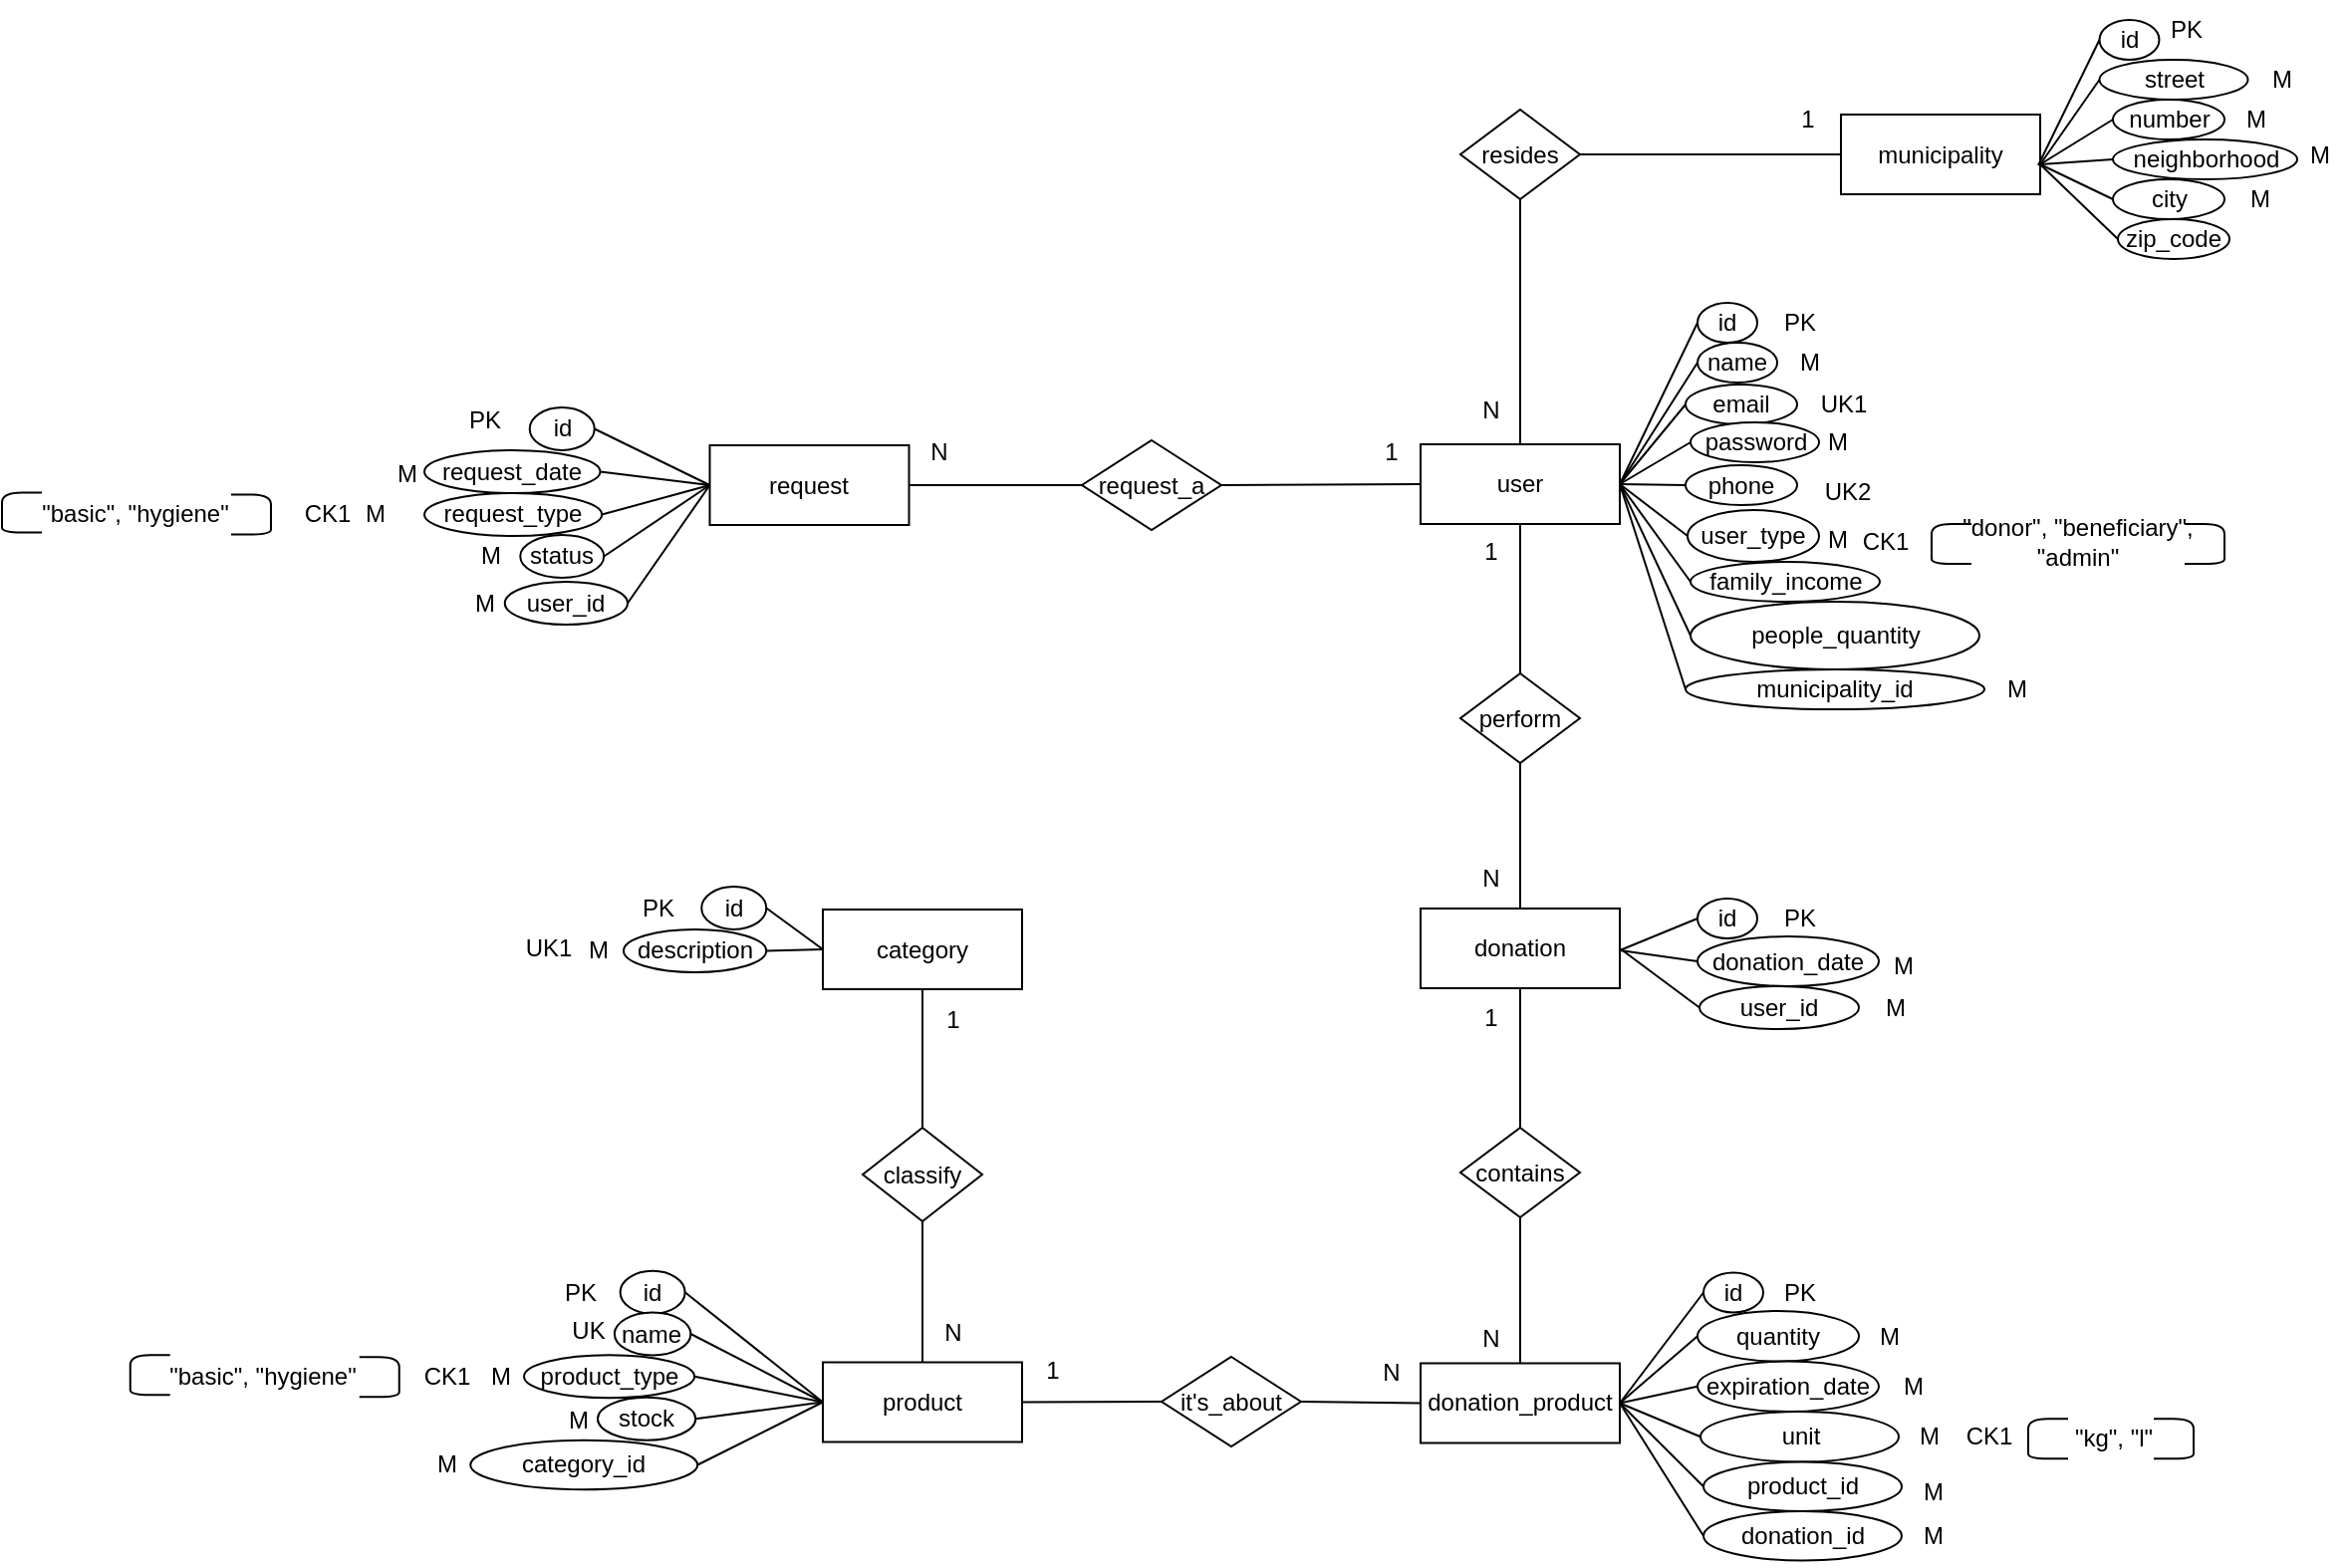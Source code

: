 <mxfile version="28.1.1">
  <diagram name="Página-1" id="EmZRaayLujLJ3BmsplTQ">
    <mxGraphModel dx="1446" dy="338" grid="1" gridSize="10" guides="1" tooltips="1" connect="1" arrows="1" fold="1" page="1" pageScale="1" pageWidth="827" pageHeight="1169" math="0" shadow="0">
      <root>
        <mxCell id="0" />
        <mxCell id="1" parent="0" />
        <mxCell id="oDqaC-y28A4l8xaGyVZ0-1" value="user" style="whiteSpace=wrap;html=1;align=center;" vertex="1" parent="1">
          <mxGeometry x="520" y="410" width="100" height="40" as="geometry" />
        </mxCell>
        <mxCell id="oDqaC-y28A4l8xaGyVZ0-2" value="id" style="ellipse;whiteSpace=wrap;html=1;" vertex="1" parent="1">
          <mxGeometry x="659" y="339" width="30" height="20" as="geometry" />
        </mxCell>
        <mxCell id="oDqaC-y28A4l8xaGyVZ0-3" value="name" style="ellipse;whiteSpace=wrap;html=1;" vertex="1" parent="1">
          <mxGeometry x="659" y="359" width="40" height="20" as="geometry" />
        </mxCell>
        <mxCell id="oDqaC-y28A4l8xaGyVZ0-4" value="" style="endArrow=none;html=1;rounded=0;entryX=0;entryY=0.5;entryDx=0;entryDy=0;exitX=1;exitY=0.5;exitDx=0;exitDy=0;" edge="1" parent="1" source="oDqaC-y28A4l8xaGyVZ0-1" target="oDqaC-y28A4l8xaGyVZ0-2">
          <mxGeometry relative="1" as="geometry">
            <mxPoint x="511.5" y="380" as="sourcePoint" />
            <mxPoint x="671.5" y="380" as="targetPoint" />
          </mxGeometry>
        </mxCell>
        <mxCell id="oDqaC-y28A4l8xaGyVZ0-5" value="" style="endArrow=none;html=1;rounded=0;entryX=0;entryY=0.5;entryDx=0;entryDy=0;exitX=1;exitY=0.5;exitDx=0;exitDy=0;" edge="1" parent="1" source="oDqaC-y28A4l8xaGyVZ0-1" target="oDqaC-y28A4l8xaGyVZ0-3">
          <mxGeometry relative="1" as="geometry">
            <mxPoint x="631.5" y="450" as="sourcePoint" />
            <mxPoint x="665.5" y="380" as="targetPoint" />
          </mxGeometry>
        </mxCell>
        <mxCell id="oDqaC-y28A4l8xaGyVZ0-6" value="" style="endArrow=none;html=1;rounded=0;exitX=1;exitY=0.5;exitDx=0;exitDy=0;entryX=0;entryY=0.5;entryDx=0;entryDy=0;" edge="1" parent="1" source="oDqaC-y28A4l8xaGyVZ0-1" target="oDqaC-y28A4l8xaGyVZ0-12">
          <mxGeometry relative="1" as="geometry">
            <mxPoint x="631.5" y="450" as="sourcePoint" />
            <mxPoint x="655" y="430" as="targetPoint" />
          </mxGeometry>
        </mxCell>
        <mxCell id="oDqaC-y28A4l8xaGyVZ0-7" value="family_income" style="ellipse;whiteSpace=wrap;html=1;" vertex="1" parent="1">
          <mxGeometry x="655.5" y="469" width="95" height="20" as="geometry" />
        </mxCell>
        <mxCell id="oDqaC-y28A4l8xaGyVZ0-8" value="people_quantity" style="ellipse;whiteSpace=wrap;html=1;" vertex="1" parent="1">
          <mxGeometry x="655.5" y="489" width="145" height="34" as="geometry" />
        </mxCell>
        <mxCell id="oDqaC-y28A4l8xaGyVZ0-9" value="PK" style="text;html=1;align=center;verticalAlign=middle;resizable=0;points=[];autosize=1;strokeColor=none;fillColor=none;" vertex="1" parent="1">
          <mxGeometry x="690" y="334" width="40" height="30" as="geometry" />
        </mxCell>
        <mxCell id="oDqaC-y28A4l8xaGyVZ0-10" value="M" style="text;html=1;align=center;verticalAlign=middle;resizable=0;points=[];autosize=1;strokeColor=none;fillColor=none;" vertex="1" parent="1">
          <mxGeometry x="700" y="354" width="30" height="30" as="geometry" />
        </mxCell>
        <mxCell id="oDqaC-y28A4l8xaGyVZ0-11" value="street" style="ellipse;whiteSpace=wrap;html=1;" vertex="1" parent="1">
          <mxGeometry x="860.75" y="217" width="74.5" height="20" as="geometry" />
        </mxCell>
        <mxCell id="oDqaC-y28A4l8xaGyVZ0-12" value="phone" style="ellipse;whiteSpace=wrap;html=1;" vertex="1" parent="1">
          <mxGeometry x="653" y="420.5" width="56" height="20" as="geometry" />
        </mxCell>
        <mxCell id="oDqaC-y28A4l8xaGyVZ0-13" value="email" style="ellipse;whiteSpace=wrap;html=1;" vertex="1" parent="1">
          <mxGeometry x="653" y="380" width="56" height="20" as="geometry" />
        </mxCell>
        <mxCell id="oDqaC-y28A4l8xaGyVZ0-14" value="" style="endArrow=none;html=1;rounded=0;entryX=0;entryY=0.5;entryDx=0;entryDy=0;exitX=1;exitY=0.5;exitDx=0;exitDy=0;" edge="1" parent="1" source="oDqaC-y28A4l8xaGyVZ0-1" target="oDqaC-y28A4l8xaGyVZ0-13">
          <mxGeometry relative="1" as="geometry">
            <mxPoint x="631.5" y="450" as="sourcePoint" />
            <mxPoint x="665.5" y="440" as="targetPoint" />
          </mxGeometry>
        </mxCell>
        <mxCell id="oDqaC-y28A4l8xaGyVZ0-15" value="M" style="text;html=1;align=center;verticalAlign=middle;resizable=0;points=[];autosize=1;strokeColor=none;fillColor=none;" vertex="1" parent="1">
          <mxGeometry x="937" y="212" width="30" height="30" as="geometry" />
        </mxCell>
        <mxCell id="oDqaC-y28A4l8xaGyVZ0-16" value="UK1" style="text;html=1;align=center;verticalAlign=middle;resizable=0;points=[];autosize=1;strokeColor=none;fillColor=none;" vertex="1" parent="1">
          <mxGeometry x="707" y="375" width="50" height="30" as="geometry" />
        </mxCell>
        <mxCell id="oDqaC-y28A4l8xaGyVZ0-17" value="UK2" style="text;html=1;align=center;verticalAlign=middle;resizable=0;points=[];autosize=1;strokeColor=none;fillColor=none;" vertex="1" parent="1">
          <mxGeometry x="708.5" y="419" width="50" height="30" as="geometry" />
        </mxCell>
        <mxCell id="oDqaC-y28A4l8xaGyVZ0-18" value="number" style="ellipse;whiteSpace=wrap;html=1;" vertex="1" parent="1">
          <mxGeometry x="867.5" y="237" width="56" height="20" as="geometry" />
        </mxCell>
        <mxCell id="oDqaC-y28A4l8xaGyVZ0-19" value="ne&lt;span style=&quot;background-color: transparent; color: light-dark(rgb(0, 0, 0), rgb(255, 255, 255));&quot;&gt;ighborhood&lt;/span&gt;" style="ellipse;whiteSpace=wrap;html=1;" vertex="1" parent="1">
          <mxGeometry x="867.5" y="257" width="92.5" height="20" as="geometry" />
        </mxCell>
        <mxCell id="oDqaC-y28A4l8xaGyVZ0-20" value="city" style="ellipse;whiteSpace=wrap;html=1;" vertex="1" parent="1">
          <mxGeometry x="867.5" y="277" width="56" height="20" as="geometry" />
        </mxCell>
        <mxCell id="oDqaC-y28A4l8xaGyVZ0-21" value="M" style="text;html=1;align=center;verticalAlign=middle;resizable=0;points=[];autosize=1;strokeColor=none;fillColor=none;" vertex="1" parent="1">
          <mxGeometry x="923.5" y="232" width="30" height="30" as="geometry" />
        </mxCell>
        <mxCell id="oDqaC-y28A4l8xaGyVZ0-22" value="M" style="text;html=1;align=center;verticalAlign=middle;resizable=0;points=[];autosize=1;strokeColor=none;fillColor=none;" vertex="1" parent="1">
          <mxGeometry x="956" y="249.5" width="30" height="30" as="geometry" />
        </mxCell>
        <mxCell id="oDqaC-y28A4l8xaGyVZ0-23" value="resides" style="shape=rhombus;perimeter=rhombusPerimeter;whiteSpace=wrap;html=1;align=center;" vertex="1" parent="1">
          <mxGeometry x="540" y="242" width="60" height="45" as="geometry" />
        </mxCell>
        <mxCell id="oDqaC-y28A4l8xaGyVZ0-24" value="" style="endArrow=none;html=1;rounded=0;exitX=0.5;exitY=0;exitDx=0;exitDy=0;entryX=0.5;entryY=1;entryDx=0;entryDy=0;" edge="1" parent="1" source="oDqaC-y28A4l8xaGyVZ0-1" target="oDqaC-y28A4l8xaGyVZ0-23">
          <mxGeometry relative="1" as="geometry">
            <mxPoint x="565" y="369.75" as="sourcePoint" />
            <mxPoint x="565" y="331.75" as="targetPoint" />
          </mxGeometry>
        </mxCell>
        <mxCell id="oDqaC-y28A4l8xaGyVZ0-25" value="N" style="text;html=1;align=center;verticalAlign=middle;resizable=0;points=[];autosize=1;strokeColor=none;fillColor=none;" vertex="1" parent="1">
          <mxGeometry x="540" y="378" width="30" height="30" as="geometry" />
        </mxCell>
        <mxCell id="oDqaC-y28A4l8xaGyVZ0-26" value="" style="endArrow=none;html=1;rounded=0;exitX=0;exitY=0.5;exitDx=0;exitDy=0;entryX=1;entryY=0.5;entryDx=0;entryDy=0;" edge="1" parent="1" source="oDqaC-y28A4l8xaGyVZ0-27" target="oDqaC-y28A4l8xaGyVZ0-23">
          <mxGeometry relative="1" as="geometry">
            <mxPoint x="580" y="382" as="sourcePoint" />
            <mxPoint x="580" y="302" as="targetPoint" />
          </mxGeometry>
        </mxCell>
        <mxCell id="oDqaC-y28A4l8xaGyVZ0-27" value="municipality" style="whiteSpace=wrap;html=1;align=center;" vertex="1" parent="1">
          <mxGeometry x="731" y="244.5" width="100" height="40" as="geometry" />
        </mxCell>
        <mxCell id="oDqaC-y28A4l8xaGyVZ0-28" value="zip_code" style="ellipse;whiteSpace=wrap;html=1;" vertex="1" parent="1">
          <mxGeometry x="870" y="297" width="56" height="20" as="geometry" />
        </mxCell>
        <mxCell id="oDqaC-y28A4l8xaGyVZ0-29" value="" style="endArrow=none;html=1;rounded=0;entryX=1;entryY=0.5;entryDx=0;entryDy=0;exitX=0;exitY=0.5;exitDx=0;exitDy=0;" edge="1" parent="1" source="oDqaC-y28A4l8xaGyVZ0-28">
          <mxGeometry relative="1" as="geometry">
            <mxPoint x="800.5" y="397" as="sourcePoint" />
            <mxPoint x="831" y="269.5" as="targetPoint" />
          </mxGeometry>
        </mxCell>
        <mxCell id="oDqaC-y28A4l8xaGyVZ0-30" value="" style="endArrow=none;html=1;rounded=0;entryX=0;entryY=0.5;entryDx=0;entryDy=0;exitX=1;exitY=0.5;exitDx=0;exitDy=0;" edge="1" parent="1" target="oDqaC-y28A4l8xaGyVZ0-20">
          <mxGeometry relative="1" as="geometry">
            <mxPoint x="831" y="269.5" as="sourcePoint" />
            <mxPoint x="706" y="402" as="targetPoint" />
          </mxGeometry>
        </mxCell>
        <mxCell id="oDqaC-y28A4l8xaGyVZ0-31" value="" style="endArrow=none;html=1;rounded=0;entryX=1;entryY=0.5;entryDx=0;entryDy=0;exitX=0;exitY=0.5;exitDx=0;exitDy=0;" edge="1" parent="1" source="oDqaC-y28A4l8xaGyVZ0-19">
          <mxGeometry relative="1" as="geometry">
            <mxPoint x="830.5" y="397" as="sourcePoint" />
            <mxPoint x="831" y="269.5" as="targetPoint" />
          </mxGeometry>
        </mxCell>
        <mxCell id="oDqaC-y28A4l8xaGyVZ0-32" value="" style="endArrow=none;html=1;rounded=0;entryX=0;entryY=0.5;entryDx=0;entryDy=0;exitX=1;exitY=0.5;exitDx=0;exitDy=0;" edge="1" parent="1" target="oDqaC-y28A4l8xaGyVZ0-18">
          <mxGeometry relative="1" as="geometry">
            <mxPoint x="831" y="269.5" as="sourcePoint" />
            <mxPoint x="756" y="402" as="targetPoint" />
          </mxGeometry>
        </mxCell>
        <mxCell id="oDqaC-y28A4l8xaGyVZ0-33" value="" style="endArrow=none;html=1;rounded=0;entryX=1;entryY=0.5;entryDx=0;entryDy=0;exitX=0;exitY=0.5;exitDx=0;exitDy=0;" edge="1" parent="1" source="oDqaC-y28A4l8xaGyVZ0-11">
          <mxGeometry relative="1" as="geometry">
            <mxPoint x="850.5" y="397" as="sourcePoint" />
            <mxPoint x="831" y="269.5" as="targetPoint" />
          </mxGeometry>
        </mxCell>
        <mxCell id="oDqaC-y28A4l8xaGyVZ0-34" value="M" style="text;html=1;align=center;verticalAlign=middle;resizable=0;points=[];autosize=1;strokeColor=none;fillColor=none;" vertex="1" parent="1">
          <mxGeometry x="926" y="272" width="30" height="30" as="geometry" />
        </mxCell>
        <mxCell id="oDqaC-y28A4l8xaGyVZ0-35" value="" style="endArrow=none;html=1;rounded=0;entryX=1;entryY=0.5;entryDx=0;entryDy=0;exitX=0;exitY=0.5;exitDx=0;exitDy=0;" edge="1" parent="1" source="oDqaC-y28A4l8xaGyVZ0-7" target="oDqaC-y28A4l8xaGyVZ0-1">
          <mxGeometry relative="1" as="geometry">
            <mxPoint x="690" y="485" as="sourcePoint" />
            <mxPoint x="729" y="425" as="targetPoint" />
          </mxGeometry>
        </mxCell>
        <mxCell id="oDqaC-y28A4l8xaGyVZ0-36" value="" style="endArrow=none;html=1;rounded=0;entryX=1;entryY=0.5;entryDx=0;entryDy=0;exitX=0;exitY=0.5;exitDx=0;exitDy=0;" edge="1" parent="1" source="oDqaC-y28A4l8xaGyVZ0-8" target="oDqaC-y28A4l8xaGyVZ0-1">
          <mxGeometry relative="1" as="geometry">
            <mxPoint x="674" y="485" as="sourcePoint" />
            <mxPoint x="640" y="465" as="targetPoint" />
          </mxGeometry>
        </mxCell>
        <mxCell id="oDqaC-y28A4l8xaGyVZ0-37" value="1" style="text;html=1;align=center;verticalAlign=middle;resizable=0;points=[];autosize=1;strokeColor=none;fillColor=none;" vertex="1" parent="1">
          <mxGeometry x="699" y="232" width="30" height="30" as="geometry" />
        </mxCell>
        <mxCell id="oDqaC-y28A4l8xaGyVZ0-38" value="user_type" style="ellipse;whiteSpace=wrap;html=1;" vertex="1" parent="1">
          <mxGeometry x="654" y="443" width="66" height="26" as="geometry" />
        </mxCell>
        <mxCell id="oDqaC-y28A4l8xaGyVZ0-39" value="M" style="text;html=1;align=center;verticalAlign=middle;resizable=0;points=[];autosize=1;strokeColor=none;fillColor=none;" vertex="1" parent="1">
          <mxGeometry x="714" y="443" width="30" height="30" as="geometry" />
        </mxCell>
        <mxCell id="oDqaC-y28A4l8xaGyVZ0-40" value="CK1" style="text;html=1;align=center;verticalAlign=middle;resizable=0;points=[];autosize=1;strokeColor=none;fillColor=none;" vertex="1" parent="1">
          <mxGeometry x="727.5" y="444" width="50" height="30" as="geometry" />
        </mxCell>
        <mxCell id="oDqaC-y28A4l8xaGyVZ0-41" value="&quot;donor&quot;, &quot;beneficiary&quot;, &quot;admin&quot;" style="text;html=1;align=center;verticalAlign=middle;whiteSpace=wrap;rounded=0;" vertex="1" parent="1">
          <mxGeometry x="781.5" y="444" width="136" height="30" as="geometry" />
        </mxCell>
        <mxCell id="oDqaC-y28A4l8xaGyVZ0-42" value="" style="shape=curlyBracket;whiteSpace=wrap;html=1;rounded=1;labelPosition=left;verticalLabelPosition=middle;align=right;verticalAlign=middle;size=0;" vertex="1" parent="1">
          <mxGeometry x="776.5" y="450" width="20" height="20" as="geometry" />
        </mxCell>
        <mxCell id="oDqaC-y28A4l8xaGyVZ0-43" value="" style="shape=curlyBracket;whiteSpace=wrap;html=1;rounded=1;flipH=1;labelPosition=right;verticalLabelPosition=middle;align=left;verticalAlign=middle;size=0;" vertex="1" parent="1">
          <mxGeometry x="903.5" y="450" width="20" height="20" as="geometry" />
        </mxCell>
        <mxCell id="oDqaC-y28A4l8xaGyVZ0-46" value="" style="endArrow=none;html=1;rounded=0;exitX=1;exitY=0.5;exitDx=0;exitDy=0;entryX=0;entryY=0.5;entryDx=0;entryDy=0;" edge="1" parent="1" source="oDqaC-y28A4l8xaGyVZ0-1" target="oDqaC-y28A4l8xaGyVZ0-38">
          <mxGeometry relative="1" as="geometry">
            <mxPoint x="640" y="436" as="sourcePoint" />
            <mxPoint x="679" y="415" as="targetPoint" />
          </mxGeometry>
        </mxCell>
        <mxCell id="oDqaC-y28A4l8xaGyVZ0-48" value="donation" style="whiteSpace=wrap;html=1;align=center;" vertex="1" parent="1">
          <mxGeometry x="520" y="643" width="100" height="40" as="geometry" />
        </mxCell>
        <mxCell id="oDqaC-y28A4l8xaGyVZ0-49" value="PK" style="text;html=1;align=center;verticalAlign=middle;resizable=0;points=[];autosize=1;strokeColor=none;fillColor=none;" vertex="1" parent="1">
          <mxGeometry x="30" y="383" width="40" height="30" as="geometry" />
        </mxCell>
        <mxCell id="oDqaC-y28A4l8xaGyVZ0-50" value="id" style="ellipse;whiteSpace=wrap;html=1;" vertex="1" parent="1">
          <mxGeometry x="72.87" y="391.5" width="32.5" height="21.5" as="geometry" />
        </mxCell>
        <mxCell id="oDqaC-y28A4l8xaGyVZ0-51" value="" style="endArrow=none;html=1;rounded=0;exitX=0;exitY=0.5;exitDx=0;exitDy=0;entryX=1;entryY=0.5;entryDx=0;entryDy=0;" edge="1" parent="1" source="oDqaC-y28A4l8xaGyVZ0-54" target="oDqaC-y28A4l8xaGyVZ0-52">
          <mxGeometry relative="1" as="geometry">
            <mxPoint x="422" y="642" as="sourcePoint" />
            <mxPoint x="347" y="430" as="targetPoint" />
          </mxGeometry>
        </mxCell>
        <mxCell id="oDqaC-y28A4l8xaGyVZ0-52" value="request" style="whiteSpace=wrap;html=1;align=center;" vertex="1" parent="1">
          <mxGeometry x="163.25" y="410.5" width="100" height="40" as="geometry" />
        </mxCell>
        <mxCell id="oDqaC-y28A4l8xaGyVZ0-53" value="" style="endArrow=none;html=1;rounded=0;exitX=0;exitY=0.5;exitDx=0;exitDy=0;entryX=1;entryY=0.5;entryDx=0;entryDy=0;" edge="1" parent="1" source="oDqaC-y28A4l8xaGyVZ0-1" target="oDqaC-y28A4l8xaGyVZ0-54">
          <mxGeometry relative="1" as="geometry">
            <mxPoint x="520" y="430" as="sourcePoint" />
            <mxPoint x="420" y="430" as="targetPoint" />
          </mxGeometry>
        </mxCell>
        <mxCell id="oDqaC-y28A4l8xaGyVZ0-54" value="request_a" style="shape=rhombus;perimeter=rhombusPerimeter;whiteSpace=wrap;html=1;align=center;" vertex="1" parent="1">
          <mxGeometry x="350" y="408" width="70" height="45" as="geometry" />
        </mxCell>
        <mxCell id="oDqaC-y28A4l8xaGyVZ0-55" value="N" style="text;html=1;align=center;verticalAlign=middle;resizable=0;points=[];autosize=1;strokeColor=none;fillColor=none;" vertex="1" parent="1">
          <mxGeometry x="263.25" y="399" width="30" height="30" as="geometry" />
        </mxCell>
        <mxCell id="oDqaC-y28A4l8xaGyVZ0-56" value="1" style="text;html=1;align=center;verticalAlign=middle;resizable=0;points=[];autosize=1;strokeColor=none;fillColor=none;" vertex="1" parent="1">
          <mxGeometry x="490" y="399" width="30" height="30" as="geometry" />
        </mxCell>
        <mxCell id="oDqaC-y28A4l8xaGyVZ0-57" value="request_date" style="ellipse;whiteSpace=wrap;html=1;" vertex="1" parent="1">
          <mxGeometry x="20" y="413" width="88.25" height="21.5" as="geometry" />
        </mxCell>
        <mxCell id="oDqaC-y28A4l8xaGyVZ0-58" value="request_type" style="ellipse;whiteSpace=wrap;html=1;" vertex="1" parent="1">
          <mxGeometry x="20" y="434.5" width="89.12" height="21.5" as="geometry" />
        </mxCell>
        <mxCell id="oDqaC-y28A4l8xaGyVZ0-59" value="status" style="ellipse;whiteSpace=wrap;html=1;" vertex="1" parent="1">
          <mxGeometry x="68.12" y="455.5" width="42" height="21.5" as="geometry" />
        </mxCell>
        <mxCell id="oDqaC-y28A4l8xaGyVZ0-60" value="M" style="text;html=1;align=center;verticalAlign=middle;resizable=0;points=[];autosize=1;strokeColor=none;fillColor=none;" vertex="1" parent="1">
          <mxGeometry x="-4" y="410" width="30" height="30" as="geometry" />
        </mxCell>
        <mxCell id="oDqaC-y28A4l8xaGyVZ0-61" value="M" style="text;html=1;align=center;verticalAlign=middle;resizable=0;points=[];autosize=1;strokeColor=none;fillColor=none;" vertex="1" parent="1">
          <mxGeometry x="-20" y="430.25" width="30" height="30" as="geometry" />
        </mxCell>
        <mxCell id="oDqaC-y28A4l8xaGyVZ0-62" value="CK1" style="text;html=1;align=center;verticalAlign=middle;resizable=0;points=[];autosize=1;strokeColor=none;fillColor=none;" vertex="1" parent="1">
          <mxGeometry x="-54" y="430.25" width="50" height="30" as="geometry" />
        </mxCell>
        <mxCell id="oDqaC-y28A4l8xaGyVZ0-63" value="&quot;basic&quot;, &quot;hygiene&quot;" style="text;html=1;align=center;verticalAlign=middle;whiteSpace=wrap;rounded=0;" vertex="1" parent="1">
          <mxGeometry x="-193" y="430.25" width="136" height="30" as="geometry" />
        </mxCell>
        <mxCell id="oDqaC-y28A4l8xaGyVZ0-64" value="" style="shape=curlyBracket;whiteSpace=wrap;html=1;rounded=1;labelPosition=left;verticalLabelPosition=middle;align=right;verticalAlign=middle;size=0;" vertex="1" parent="1">
          <mxGeometry x="-192" y="434.25" width="20" height="20" as="geometry" />
        </mxCell>
        <mxCell id="oDqaC-y28A4l8xaGyVZ0-65" value="" style="shape=curlyBracket;whiteSpace=wrap;html=1;rounded=1;flipH=1;labelPosition=right;verticalLabelPosition=middle;align=left;verticalAlign=middle;size=0;" vertex="1" parent="1">
          <mxGeometry x="-77" y="435.25" width="20" height="20" as="geometry" />
        </mxCell>
        <mxCell id="oDqaC-y28A4l8xaGyVZ0-66" value="" style="endArrow=none;html=1;rounded=0;exitX=0;exitY=0.5;exitDx=0;exitDy=0;entryX=1;entryY=0.5;entryDx=0;entryDy=0;" edge="1" parent="1" source="oDqaC-y28A4l8xaGyVZ0-52" target="oDqaC-y28A4l8xaGyVZ0-50">
          <mxGeometry relative="1" as="geometry">
            <mxPoint x="414" y="435" as="sourcePoint" />
            <mxPoint x="320" y="435" as="targetPoint" />
          </mxGeometry>
        </mxCell>
        <mxCell id="oDqaC-y28A4l8xaGyVZ0-67" value="" style="endArrow=none;html=1;rounded=0;exitX=1;exitY=0.5;exitDx=0;exitDy=0;entryX=0;entryY=0.5;entryDx=0;entryDy=0;" edge="1" parent="1" source="oDqaC-y28A4l8xaGyVZ0-59" target="oDqaC-y28A4l8xaGyVZ0-52">
          <mxGeometry relative="1" as="geometry">
            <mxPoint x="198" y="454" as="sourcePoint" />
            <mxPoint x="140" y="425" as="targetPoint" />
          </mxGeometry>
        </mxCell>
        <mxCell id="oDqaC-y28A4l8xaGyVZ0-68" value="" style="endArrow=none;html=1;rounded=0;exitX=0;exitY=0.5;exitDx=0;exitDy=0;entryX=1;entryY=0.5;entryDx=0;entryDy=0;" edge="1" parent="1" source="oDqaC-y28A4l8xaGyVZ0-52" target="oDqaC-y28A4l8xaGyVZ0-58">
          <mxGeometry relative="1" as="geometry">
            <mxPoint x="208" y="474" as="sourcePoint" />
            <mxPoint x="150" y="445" as="targetPoint" />
          </mxGeometry>
        </mxCell>
        <mxCell id="oDqaC-y28A4l8xaGyVZ0-69" value="" style="endArrow=none;html=1;rounded=0;exitX=0;exitY=0.5;exitDx=0;exitDy=0;entryX=1;entryY=0.5;entryDx=0;entryDy=0;" edge="1" parent="1" source="oDqaC-y28A4l8xaGyVZ0-52" target="oDqaC-y28A4l8xaGyVZ0-57">
          <mxGeometry relative="1" as="geometry">
            <mxPoint x="208" y="474" as="sourcePoint" />
            <mxPoint x="150" y="445" as="targetPoint" />
          </mxGeometry>
        </mxCell>
        <mxCell id="oDqaC-y28A4l8xaGyVZ0-70" value="M" style="text;html=1;align=center;verticalAlign=middle;resizable=0;points=[];autosize=1;strokeColor=none;fillColor=none;" vertex="1" parent="1">
          <mxGeometry x="38" y="451.25" width="30" height="30" as="geometry" />
        </mxCell>
        <mxCell id="oDqaC-y28A4l8xaGyVZ0-71" value="perform" style="shape=rhombus;perimeter=rhombusPerimeter;whiteSpace=wrap;html=1;align=center;" vertex="1" parent="1">
          <mxGeometry x="540" y="525" width="60" height="45" as="geometry" />
        </mxCell>
        <mxCell id="oDqaC-y28A4l8xaGyVZ0-72" value="" style="endArrow=none;html=1;rounded=0;exitX=0.5;exitY=0;exitDx=0;exitDy=0;entryX=0.5;entryY=1;entryDx=0;entryDy=0;" edge="1" parent="1" source="oDqaC-y28A4l8xaGyVZ0-71" target="oDqaC-y28A4l8xaGyVZ0-1">
          <mxGeometry relative="1" as="geometry">
            <mxPoint x="593" y="445" as="sourcePoint" />
            <mxPoint x="490" y="446" as="targetPoint" />
          </mxGeometry>
        </mxCell>
        <mxCell id="oDqaC-y28A4l8xaGyVZ0-73" value="" style="endArrow=none;html=1;rounded=0;exitX=0.5;exitY=0;exitDx=0;exitDy=0;entryX=0.5;entryY=1;entryDx=0;entryDy=0;" edge="1" parent="1" source="oDqaC-y28A4l8xaGyVZ0-48" target="oDqaC-y28A4l8xaGyVZ0-71">
          <mxGeometry relative="1" as="geometry">
            <mxPoint x="580" y="568" as="sourcePoint" />
            <mxPoint x="580" y="493" as="targetPoint" />
          </mxGeometry>
        </mxCell>
        <mxCell id="oDqaC-y28A4l8xaGyVZ0-74" value="1" style="text;html=1;align=center;verticalAlign=middle;resizable=0;points=[];autosize=1;strokeColor=none;fillColor=none;" vertex="1" parent="1">
          <mxGeometry x="540" y="449" width="30" height="30" as="geometry" />
        </mxCell>
        <mxCell id="oDqaC-y28A4l8xaGyVZ0-75" value="N" style="text;html=1;align=center;verticalAlign=middle;resizable=0;points=[];autosize=1;strokeColor=none;fillColor=none;" vertex="1" parent="1">
          <mxGeometry x="540" y="613" width="30" height="30" as="geometry" />
        </mxCell>
        <mxCell id="oDqaC-y28A4l8xaGyVZ0-76" value="id" style="ellipse;whiteSpace=wrap;html=1;" vertex="1" parent="1">
          <mxGeometry x="659" y="638" width="30" height="20" as="geometry" />
        </mxCell>
        <mxCell id="oDqaC-y28A4l8xaGyVZ0-77" value="PK" style="text;html=1;align=center;verticalAlign=middle;resizable=0;points=[];autosize=1;strokeColor=none;fillColor=none;" vertex="1" parent="1">
          <mxGeometry x="690" y="633" width="40" height="30" as="geometry" />
        </mxCell>
        <mxCell id="oDqaC-y28A4l8xaGyVZ0-78" value="" style="endArrow=none;html=1;rounded=0;exitX=0;exitY=0.5;exitDx=0;exitDy=0;entryX=1;entryY=0.5;entryDx=0;entryDy=0;" edge="1" parent="1" source="oDqaC-y28A4l8xaGyVZ0-76">
          <mxGeometry relative="1" as="geometry">
            <mxPoint x="570" y="689" as="sourcePoint" />
            <mxPoint x="620" y="664" as="targetPoint" />
          </mxGeometry>
        </mxCell>
        <mxCell id="oDqaC-y28A4l8xaGyVZ0-79" value="donation_date" style="ellipse;whiteSpace=wrap;html=1;" vertex="1" parent="1">
          <mxGeometry x="659" y="657" width="91" height="25" as="geometry" />
        </mxCell>
        <mxCell id="oDqaC-y28A4l8xaGyVZ0-80" value="M" style="text;html=1;align=center;verticalAlign=middle;resizable=0;points=[];autosize=1;strokeColor=none;fillColor=none;" vertex="1" parent="1">
          <mxGeometry x="746.5" y="657" width="30" height="30" as="geometry" />
        </mxCell>
        <mxCell id="oDqaC-y28A4l8xaGyVZ0-81" value="" style="endArrow=none;html=1;rounded=0;exitX=0;exitY=0.5;exitDx=0;exitDy=0;entryX=1;entryY=0.5;entryDx=0;entryDy=0;" edge="1" parent="1" source="oDqaC-y28A4l8xaGyVZ0-79">
          <mxGeometry relative="1" as="geometry">
            <mxPoint x="699" y="654" as="sourcePoint" />
            <mxPoint x="620" y="664" as="targetPoint" />
          </mxGeometry>
        </mxCell>
        <mxCell id="oDqaC-y28A4l8xaGyVZ0-82" value="contains" style="shape=rhombus;perimeter=rhombusPerimeter;whiteSpace=wrap;html=1;align=center;" vertex="1" parent="1">
          <mxGeometry x="540" y="753" width="60" height="45" as="geometry" />
        </mxCell>
        <mxCell id="oDqaC-y28A4l8xaGyVZ0-83" value="" style="endArrow=none;html=1;rounded=0;exitX=0.5;exitY=0;exitDx=0;exitDy=0;entryX=0.5;entryY=1;entryDx=0;entryDy=0;" edge="1" parent="1" source="oDqaC-y28A4l8xaGyVZ0-82" target="oDqaC-y28A4l8xaGyVZ0-48">
          <mxGeometry relative="1" as="geometry">
            <mxPoint x="580" y="708" as="sourcePoint" />
            <mxPoint x="580" y="623" as="targetPoint" />
          </mxGeometry>
        </mxCell>
        <mxCell id="oDqaC-y28A4l8xaGyVZ0-84" value="1" style="text;html=1;align=center;verticalAlign=middle;resizable=0;points=[];autosize=1;strokeColor=none;fillColor=none;" vertex="1" parent="1">
          <mxGeometry x="540" y="683" width="30" height="30" as="geometry" />
        </mxCell>
        <mxCell id="oDqaC-y28A4l8xaGyVZ0-85" value="N" style="text;html=1;align=center;verticalAlign=middle;resizable=0;points=[];autosize=1;strokeColor=none;fillColor=none;" vertex="1" parent="1">
          <mxGeometry x="540" y="843.75" width="30" height="30" as="geometry" />
        </mxCell>
        <mxCell id="oDqaC-y28A4l8xaGyVZ0-86" value="" style="endArrow=none;html=1;rounded=0;exitX=0.5;exitY=0;exitDx=0;exitDy=0;entryX=0.5;entryY=1;entryDx=0;entryDy=0;" edge="1" parent="1" source="oDqaC-y28A4l8xaGyVZ0-87" target="oDqaC-y28A4l8xaGyVZ0-82">
          <mxGeometry relative="1" as="geometry">
            <mxPoint x="570" y="870" as="sourcePoint" />
            <mxPoint x="570" y="800" as="targetPoint" />
          </mxGeometry>
        </mxCell>
        <mxCell id="oDqaC-y28A4l8xaGyVZ0-87" value="donation_product" style="whiteSpace=wrap;html=1;align=center;" vertex="1" parent="1">
          <mxGeometry x="520" y="871.25" width="100" height="40" as="geometry" />
        </mxCell>
        <mxCell id="oDqaC-y28A4l8xaGyVZ0-88" value="id" style="ellipse;whiteSpace=wrap;html=1;" vertex="1" parent="1">
          <mxGeometry x="662" y="825.75" width="30" height="20" as="geometry" />
        </mxCell>
        <mxCell id="oDqaC-y28A4l8xaGyVZ0-89" value="PK" style="text;html=1;align=center;verticalAlign=middle;resizable=0;points=[];autosize=1;strokeColor=none;fillColor=none;" vertex="1" parent="1">
          <mxGeometry x="690" y="820.75" width="40" height="30" as="geometry" />
        </mxCell>
        <mxCell id="oDqaC-y28A4l8xaGyVZ0-90" value="" style="endArrow=none;html=1;rounded=0;exitX=0;exitY=0.5;exitDx=0;exitDy=0;entryX=1;entryY=0.5;entryDx=0;entryDy=0;" edge="1" parent="1" source="oDqaC-y28A4l8xaGyVZ0-88" target="oDqaC-y28A4l8xaGyVZ0-87">
          <mxGeometry relative="1" as="geometry">
            <mxPoint x="570" y="907.75" as="sourcePoint" />
            <mxPoint x="620" y="882.75" as="targetPoint" />
          </mxGeometry>
        </mxCell>
        <mxCell id="oDqaC-y28A4l8xaGyVZ0-91" value="quantity" style="ellipse;whiteSpace=wrap;html=1;" vertex="1" parent="1">
          <mxGeometry x="659" y="845" width="81" height="25.25" as="geometry" />
        </mxCell>
        <mxCell id="oDqaC-y28A4l8xaGyVZ0-92" value="expiration_date" style="ellipse;whiteSpace=wrap;html=1;" vertex="1" parent="1">
          <mxGeometry x="659" y="870.25" width="91" height="25.25" as="geometry" />
        </mxCell>
        <mxCell id="oDqaC-y28A4l8xaGyVZ0-93" value="unit" style="ellipse;whiteSpace=wrap;html=1;" vertex="1" parent="1">
          <mxGeometry x="660.5" y="895.5" width="99.5" height="25.25" as="geometry" />
        </mxCell>
        <mxCell id="oDqaC-y28A4l8xaGyVZ0-94" value="M" style="text;html=1;align=center;verticalAlign=middle;resizable=0;points=[];autosize=1;strokeColor=none;fillColor=none;" vertex="1" parent="1">
          <mxGeometry x="740" y="843.38" width="30" height="30" as="geometry" />
        </mxCell>
        <mxCell id="oDqaC-y28A4l8xaGyVZ0-95" value="M" style="text;html=1;align=center;verticalAlign=middle;resizable=0;points=[];autosize=1;strokeColor=none;fillColor=none;" vertex="1" parent="1">
          <mxGeometry x="751.5" y="867.87" width="30" height="30" as="geometry" />
        </mxCell>
        <mxCell id="oDqaC-y28A4l8xaGyVZ0-96" value="M" style="text;html=1;align=center;verticalAlign=middle;resizable=0;points=[];autosize=1;strokeColor=none;fillColor=none;" vertex="1" parent="1">
          <mxGeometry x="760" y="893.13" width="30" height="30" as="geometry" />
        </mxCell>
        <mxCell id="oDqaC-y28A4l8xaGyVZ0-97" value="CK1" style="text;html=1;align=center;verticalAlign=middle;resizable=0;points=[];autosize=1;strokeColor=none;fillColor=none;" vertex="1" parent="1">
          <mxGeometry x="780" y="893.13" width="50" height="30" as="geometry" />
        </mxCell>
        <mxCell id="oDqaC-y28A4l8xaGyVZ0-98" value="&quot;kg&quot;, &quot;l&quot;" style="text;html=1;align=center;verticalAlign=middle;whiteSpace=wrap;rounded=0;" vertex="1" parent="1">
          <mxGeometry x="840" y="894.13" width="56" height="30" as="geometry" />
        </mxCell>
        <mxCell id="oDqaC-y28A4l8xaGyVZ0-99" value="" style="shape=curlyBracket;whiteSpace=wrap;html=1;rounded=1;labelPosition=left;verticalLabelPosition=middle;align=right;verticalAlign=middle;size=0;" vertex="1" parent="1">
          <mxGeometry x="825" y="899.13" width="20" height="20" as="geometry" />
        </mxCell>
        <mxCell id="oDqaC-y28A4l8xaGyVZ0-100" value="" style="shape=curlyBracket;whiteSpace=wrap;html=1;rounded=1;flipH=1;labelPosition=right;verticalLabelPosition=middle;align=left;verticalAlign=middle;size=0;" vertex="1" parent="1">
          <mxGeometry x="888" y="899.13" width="20" height="20" as="geometry" />
        </mxCell>
        <mxCell id="oDqaC-y28A4l8xaGyVZ0-101" value="" style="endArrow=none;html=1;rounded=0;exitX=1;exitY=0.5;exitDx=0;exitDy=0;entryX=0;entryY=0.5;entryDx=0;entryDy=0;" edge="1" parent="1" source="oDqaC-y28A4l8xaGyVZ0-102" target="oDqaC-y28A4l8xaGyVZ0-87">
          <mxGeometry relative="1" as="geometry">
            <mxPoint x="570" y="973" as="sourcePoint" />
            <mxPoint x="510" y="903" as="targetPoint" />
          </mxGeometry>
        </mxCell>
        <mxCell id="oDqaC-y28A4l8xaGyVZ0-102" value="it&#39;s_about" style="shape=rhombus;perimeter=rhombusPerimeter;whiteSpace=wrap;html=1;align=center;" vertex="1" parent="1">
          <mxGeometry x="390" y="868" width="70" height="45" as="geometry" />
        </mxCell>
        <mxCell id="oDqaC-y28A4l8xaGyVZ0-103" value="N" style="text;html=1;align=center;verticalAlign=middle;resizable=0;points=[];autosize=1;strokeColor=none;fillColor=none;" vertex="1" parent="1">
          <mxGeometry x="490" y="861" width="30" height="30" as="geometry" />
        </mxCell>
        <mxCell id="oDqaC-y28A4l8xaGyVZ0-104" value="" style="endArrow=none;html=1;rounded=0;exitX=0;exitY=0.5;exitDx=0;exitDy=0;entryX=1;entryY=0.5;entryDx=0;entryDy=0;" edge="1" parent="1" source="oDqaC-y28A4l8xaGyVZ0-91" target="oDqaC-y28A4l8xaGyVZ0-87">
          <mxGeometry relative="1" as="geometry">
            <mxPoint x="669" y="883" as="sourcePoint" />
            <mxPoint x="630" y="916" as="targetPoint" />
          </mxGeometry>
        </mxCell>
        <mxCell id="oDqaC-y28A4l8xaGyVZ0-105" value="" style="endArrow=none;html=1;rounded=0;exitX=0;exitY=0.5;exitDx=0;exitDy=0;entryX=1;entryY=0.5;entryDx=0;entryDy=0;" edge="1" parent="1" source="oDqaC-y28A4l8xaGyVZ0-92" target="oDqaC-y28A4l8xaGyVZ0-87">
          <mxGeometry relative="1" as="geometry">
            <mxPoint x="679" y="913" as="sourcePoint" />
            <mxPoint x="640" y="946" as="targetPoint" />
          </mxGeometry>
        </mxCell>
        <mxCell id="oDqaC-y28A4l8xaGyVZ0-106" value="" style="endArrow=none;html=1;rounded=0;exitX=0;exitY=0.5;exitDx=0;exitDy=0;entryX=1;entryY=0.5;entryDx=0;entryDy=0;" edge="1" parent="1" source="oDqaC-y28A4l8xaGyVZ0-93" target="oDqaC-y28A4l8xaGyVZ0-87">
          <mxGeometry relative="1" as="geometry">
            <mxPoint x="679" y="923" as="sourcePoint" />
            <mxPoint x="640" y="956" as="targetPoint" />
          </mxGeometry>
        </mxCell>
        <mxCell id="oDqaC-y28A4l8xaGyVZ0-107" value="product" style="whiteSpace=wrap;html=1;align=center;" vertex="1" parent="1">
          <mxGeometry x="220" y="870.75" width="100" height="40" as="geometry" />
        </mxCell>
        <mxCell id="oDqaC-y28A4l8xaGyVZ0-108" value="1" style="text;html=1;align=center;verticalAlign=middle;resizable=0;points=[];autosize=1;strokeColor=none;fillColor=none;" vertex="1" parent="1">
          <mxGeometry x="320" y="860" width="30" height="30" as="geometry" />
        </mxCell>
        <mxCell id="oDqaC-y28A4l8xaGyVZ0-109" value="" style="endArrow=none;html=1;rounded=0;entryX=0;entryY=0.5;entryDx=0;entryDy=0;exitX=1;exitY=0.5;exitDx=0;exitDy=0;" edge="1" parent="1" source="oDqaC-y28A4l8xaGyVZ0-107" target="oDqaC-y28A4l8xaGyVZ0-102">
          <mxGeometry relative="1" as="geometry">
            <mxPoint x="580" y="1062" as="sourcePoint" />
            <mxPoint x="580" y="993" as="targetPoint" />
          </mxGeometry>
        </mxCell>
        <mxCell id="oDqaC-y28A4l8xaGyVZ0-110" value="PK" style="text;html=1;align=center;verticalAlign=middle;resizable=0;points=[];autosize=1;strokeColor=none;fillColor=none;" vertex="1" parent="1">
          <mxGeometry x="78.31" y="820.75" width="40" height="30" as="geometry" />
        </mxCell>
        <mxCell id="oDqaC-y28A4l8xaGyVZ0-111" value="id" style="ellipse;whiteSpace=wrap;html=1;" vertex="1" parent="1">
          <mxGeometry x="118.31" y="824.88" width="32.5" height="21.5" as="geometry" />
        </mxCell>
        <mxCell id="oDqaC-y28A4l8xaGyVZ0-112" value="name" style="ellipse;whiteSpace=wrap;html=1;" vertex="1" parent="1">
          <mxGeometry x="115.44" y="845.75" width="38.25" height="21.5" as="geometry" />
        </mxCell>
        <mxCell id="oDqaC-y28A4l8xaGyVZ0-113" value="product_type" style="ellipse;whiteSpace=wrap;html=1;" vertex="1" parent="1">
          <mxGeometry x="70" y="867.13" width="85.56" height="21.5" as="geometry" />
        </mxCell>
        <mxCell id="oDqaC-y28A4l8xaGyVZ0-115" value="UK" style="text;html=1;align=center;verticalAlign=middle;resizable=0;points=[];autosize=1;strokeColor=none;fillColor=none;" vertex="1" parent="1">
          <mxGeometry x="82" y="840.13" width="40" height="30" as="geometry" />
        </mxCell>
        <mxCell id="oDqaC-y28A4l8xaGyVZ0-116" value="M" style="text;html=1;align=center;verticalAlign=middle;resizable=0;points=[];autosize=1;strokeColor=none;fillColor=none;" vertex="1" parent="1">
          <mxGeometry x="42.87" y="863.13" width="30" height="30" as="geometry" />
        </mxCell>
        <mxCell id="oDqaC-y28A4l8xaGyVZ0-117" value="CK1" style="text;html=1;align=center;verticalAlign=middle;resizable=0;points=[];autosize=1;strokeColor=none;fillColor=none;" vertex="1" parent="1">
          <mxGeometry x="6.38" y="863.13" width="50" height="30" as="geometry" />
        </mxCell>
        <mxCell id="oDqaC-y28A4l8xaGyVZ0-118" value="&quot;basic&quot;, &quot;hygiene&quot;" style="text;html=1;align=center;verticalAlign=middle;whiteSpace=wrap;rounded=0;" vertex="1" parent="1">
          <mxGeometry x="-128.62" y="863.13" width="136" height="30" as="geometry" />
        </mxCell>
        <mxCell id="oDqaC-y28A4l8xaGyVZ0-119" value="" style="shape=curlyBracket;whiteSpace=wrap;html=1;rounded=1;labelPosition=left;verticalLabelPosition=middle;align=right;verticalAlign=middle;size=0;" vertex="1" parent="1">
          <mxGeometry x="-127.62" y="867.13" width="20" height="20" as="geometry" />
        </mxCell>
        <mxCell id="oDqaC-y28A4l8xaGyVZ0-120" value="" style="shape=curlyBracket;whiteSpace=wrap;html=1;rounded=1;flipH=1;labelPosition=right;verticalLabelPosition=middle;align=left;verticalAlign=middle;size=0;" vertex="1" parent="1">
          <mxGeometry x="-12.62" y="868.13" width="20" height="20" as="geometry" />
        </mxCell>
        <mxCell id="oDqaC-y28A4l8xaGyVZ0-121" value="" style="endArrow=none;html=1;rounded=0;exitX=0;exitY=0.5;exitDx=0;exitDy=0;entryX=1;entryY=0.5;entryDx=0;entryDy=0;" edge="1" parent="1" source="oDqaC-y28A4l8xaGyVZ0-107" target="oDqaC-y28A4l8xaGyVZ0-111">
          <mxGeometry relative="1" as="geometry">
            <mxPoint x="212" y="890.13" as="sourcePoint" />
            <mxPoint x="369" y="894.13" as="targetPoint" />
          </mxGeometry>
        </mxCell>
        <mxCell id="oDqaC-y28A4l8xaGyVZ0-123" value="" style="endArrow=none;html=1;rounded=0;exitX=0;exitY=0.5;exitDx=0;exitDy=0;entryX=1;entryY=0.5;entryDx=0;entryDy=0;" edge="1" parent="1" source="oDqaC-y28A4l8xaGyVZ0-107" target="oDqaC-y28A4l8xaGyVZ0-113">
          <mxGeometry relative="1" as="geometry">
            <mxPoint x="212" y="890.13" as="sourcePoint" />
            <mxPoint x="199" y="904.13" as="targetPoint" />
          </mxGeometry>
        </mxCell>
        <mxCell id="oDqaC-y28A4l8xaGyVZ0-124" value="" style="endArrow=none;html=1;rounded=0;exitX=0;exitY=0.5;exitDx=0;exitDy=0;entryX=1;entryY=0.5;entryDx=0;entryDy=0;" edge="1" parent="1" source="oDqaC-y28A4l8xaGyVZ0-107" target="oDqaC-y28A4l8xaGyVZ0-112">
          <mxGeometry relative="1" as="geometry">
            <mxPoint x="212" y="890.13" as="sourcePoint" />
            <mxPoint x="199" y="904.13" as="targetPoint" />
          </mxGeometry>
        </mxCell>
        <mxCell id="oDqaC-y28A4l8xaGyVZ0-126" value="stock" style="ellipse;whiteSpace=wrap;html=1;" vertex="1" parent="1">
          <mxGeometry x="106.99" y="888.38" width="49.13" height="21.5" as="geometry" />
        </mxCell>
        <mxCell id="oDqaC-y28A4l8xaGyVZ0-127" value="" style="endArrow=none;html=1;rounded=0;exitX=0;exitY=0.5;exitDx=0;exitDy=0;entryX=1;entryY=0.5;entryDx=0;entryDy=0;" edge="1" parent="1" source="oDqaC-y28A4l8xaGyVZ0-107" target="oDqaC-y28A4l8xaGyVZ0-126">
          <mxGeometry relative="1" as="geometry">
            <mxPoint x="241" y="913" as="sourcePoint" />
            <mxPoint x="180" y="926" as="targetPoint" />
          </mxGeometry>
        </mxCell>
        <mxCell id="oDqaC-y28A4l8xaGyVZ0-128" value="M" style="text;html=1;align=center;verticalAlign=middle;resizable=0;points=[];autosize=1;strokeColor=none;fillColor=none;" vertex="1" parent="1">
          <mxGeometry x="82" y="885.25" width="30" height="30" as="geometry" />
        </mxCell>
        <mxCell id="oDqaC-y28A4l8xaGyVZ0-132" value="category" style="whiteSpace=wrap;html=1;align=center;" vertex="1" parent="1">
          <mxGeometry x="220" y="643.5" width="100" height="40" as="geometry" />
        </mxCell>
        <mxCell id="oDqaC-y28A4l8xaGyVZ0-133" value="classify" style="shape=rhombus;perimeter=rhombusPerimeter;whiteSpace=wrap;html=1;align=center;" vertex="1" parent="1">
          <mxGeometry x="240" y="753" width="60" height="47" as="geometry" />
        </mxCell>
        <mxCell id="oDqaC-y28A4l8xaGyVZ0-134" value="" style="endArrow=none;html=1;rounded=0;entryX=0.5;entryY=1;entryDx=0;entryDy=0;exitX=0.5;exitY=0;exitDx=0;exitDy=0;" edge="1" parent="1" source="oDqaC-y28A4l8xaGyVZ0-107" target="oDqaC-y28A4l8xaGyVZ0-133">
          <mxGeometry relative="1" as="geometry">
            <mxPoint x="370" y="893" as="sourcePoint" />
            <mxPoint x="450" y="893" as="targetPoint" />
          </mxGeometry>
        </mxCell>
        <mxCell id="oDqaC-y28A4l8xaGyVZ0-135" value="" style="endArrow=none;html=1;rounded=0;entryX=0.5;entryY=0;entryDx=0;entryDy=0;exitX=0.5;exitY=1;exitDx=0;exitDy=0;" edge="1" parent="1" source="oDqaC-y28A4l8xaGyVZ0-132" target="oDqaC-y28A4l8xaGyVZ0-133">
          <mxGeometry relative="1" as="geometry">
            <mxPoint x="280" y="773" as="sourcePoint" />
            <mxPoint x="360" y="773" as="targetPoint" />
          </mxGeometry>
        </mxCell>
        <mxCell id="oDqaC-y28A4l8xaGyVZ0-136" value="N" style="text;html=1;align=center;verticalAlign=middle;resizable=0;points=[];autosize=1;strokeColor=none;fillColor=none;" vertex="1" parent="1">
          <mxGeometry x="270" y="840.75" width="30" height="30" as="geometry" />
        </mxCell>
        <mxCell id="oDqaC-y28A4l8xaGyVZ0-137" value="id" style="ellipse;whiteSpace=wrap;html=1;" vertex="1" parent="1">
          <mxGeometry x="159.12" y="632" width="32.5" height="21.5" as="geometry" />
        </mxCell>
        <mxCell id="oDqaC-y28A4l8xaGyVZ0-138" value="PK" style="text;html=1;align=center;verticalAlign=middle;resizable=0;points=[];autosize=1;strokeColor=none;fillColor=none;" vertex="1" parent="1">
          <mxGeometry x="117.12" y="627.75" width="40" height="30" as="geometry" />
        </mxCell>
        <mxCell id="oDqaC-y28A4l8xaGyVZ0-139" value="description" style="ellipse;whiteSpace=wrap;html=1;" vertex="1" parent="1">
          <mxGeometry x="120" y="653.5" width="71.62" height="21.5" as="geometry" />
        </mxCell>
        <mxCell id="oDqaC-y28A4l8xaGyVZ0-142" value="M" style="text;html=1;align=center;verticalAlign=middle;resizable=0;points=[];autosize=1;strokeColor=none;fillColor=none;" vertex="1" parent="1">
          <mxGeometry x="92" y="649.25" width="30" height="30" as="geometry" />
        </mxCell>
        <mxCell id="oDqaC-y28A4l8xaGyVZ0-144" value="" style="endArrow=none;html=1;rounded=0;exitX=0;exitY=0.5;exitDx=0;exitDy=0;entryX=1;entryY=0.5;entryDx=0;entryDy=0;" edge="1" parent="1" source="oDqaC-y28A4l8xaGyVZ0-132" target="oDqaC-y28A4l8xaGyVZ0-139">
          <mxGeometry relative="1" as="geometry">
            <mxPoint x="238" y="683" as="sourcePoint" />
            <mxPoint x="210" y="699" as="targetPoint" />
          </mxGeometry>
        </mxCell>
        <mxCell id="oDqaC-y28A4l8xaGyVZ0-145" value="" style="endArrow=none;html=1;rounded=0;exitX=0;exitY=0.5;exitDx=0;exitDy=0;entryX=1;entryY=0.5;entryDx=0;entryDy=0;" edge="1" parent="1" source="oDqaC-y28A4l8xaGyVZ0-132" target="oDqaC-y28A4l8xaGyVZ0-137">
          <mxGeometry relative="1" as="geometry">
            <mxPoint x="238" y="673" as="sourcePoint" />
            <mxPoint x="210" y="689" as="targetPoint" />
          </mxGeometry>
        </mxCell>
        <mxCell id="oDqaC-y28A4l8xaGyVZ0-146" value="UK1" style="text;html=1;align=center;verticalAlign=middle;resizable=0;points=[];autosize=1;strokeColor=none;fillColor=none;" vertex="1" parent="1">
          <mxGeometry x="57.12" y="648" width="50" height="30" as="geometry" />
        </mxCell>
        <mxCell id="oDqaC-y28A4l8xaGyVZ0-147" value="1" style="text;html=1;align=center;verticalAlign=middle;resizable=0;points=[];autosize=1;strokeColor=none;fillColor=none;" vertex="1" parent="1">
          <mxGeometry x="270" y="683.5" width="30" height="30" as="geometry" />
        </mxCell>
        <mxCell id="oDqaC-y28A4l8xaGyVZ0-148" value="password" style="ellipse;whiteSpace=wrap;html=1;" vertex="1" parent="1">
          <mxGeometry x="655.5" y="399" width="64.5" height="20" as="geometry" />
        </mxCell>
        <mxCell id="oDqaC-y28A4l8xaGyVZ0-149" value="" style="endArrow=none;html=1;rounded=0;entryX=0;entryY=0.5;entryDx=0;entryDy=0;exitX=1;exitY=0.5;exitDx=0;exitDy=0;" edge="1" parent="1" source="oDqaC-y28A4l8xaGyVZ0-1" target="oDqaC-y28A4l8xaGyVZ0-148">
          <mxGeometry relative="1" as="geometry">
            <mxPoint x="610" y="380" as="sourcePoint" />
            <mxPoint x="666.5" y="400" as="targetPoint" />
          </mxGeometry>
        </mxCell>
        <mxCell id="oDqaC-y28A4l8xaGyVZ0-150" value="M" style="text;html=1;align=center;verticalAlign=middle;resizable=0;points=[];autosize=1;strokeColor=none;fillColor=none;" vertex="1" parent="1">
          <mxGeometry x="714" y="394" width="30" height="30" as="geometry" />
        </mxCell>
        <mxCell id="oDqaC-y28A4l8xaGyVZ0-151" value="id" style="ellipse;whiteSpace=wrap;html=1;" vertex="1" parent="1">
          <mxGeometry x="860.75" y="197" width="30" height="20" as="geometry" />
        </mxCell>
        <mxCell id="oDqaC-y28A4l8xaGyVZ0-152" value="" style="endArrow=none;html=1;rounded=0;entryX=0;entryY=0.5;entryDx=0;entryDy=0;" edge="1" parent="1" target="oDqaC-y28A4l8xaGyVZ0-151">
          <mxGeometry width="50" height="50" relative="1" as="geometry">
            <mxPoint x="830" y="270" as="sourcePoint" />
            <mxPoint x="840" y="100" as="targetPoint" />
          </mxGeometry>
        </mxCell>
        <mxCell id="oDqaC-y28A4l8xaGyVZ0-153" value="PK" style="text;html=1;align=center;verticalAlign=middle;resizable=0;points=[];autosize=1;strokeColor=none;fillColor=none;" vertex="1" parent="1">
          <mxGeometry x="883.5" y="187" width="40" height="30" as="geometry" />
        </mxCell>
        <mxCell id="oDqaC-y28A4l8xaGyVZ0-154" value="municipality_id" style="ellipse;whiteSpace=wrap;html=1;" vertex="1" parent="1">
          <mxGeometry x="653" y="523" width="150" height="20" as="geometry" />
        </mxCell>
        <mxCell id="oDqaC-y28A4l8xaGyVZ0-155" value="" style="endArrow=none;html=1;rounded=0;entryX=1;entryY=0.5;entryDx=0;entryDy=0;exitX=0;exitY=0.5;exitDx=0;exitDy=0;" edge="1" parent="1" source="oDqaC-y28A4l8xaGyVZ0-154" target="oDqaC-y28A4l8xaGyVZ0-1">
          <mxGeometry width="50" height="50" relative="1" as="geometry">
            <mxPoint x="510" y="630" as="sourcePoint" />
            <mxPoint x="560" y="580" as="targetPoint" />
          </mxGeometry>
        </mxCell>
        <mxCell id="oDqaC-y28A4l8xaGyVZ0-156" value="user_id" style="ellipse;whiteSpace=wrap;html=1;" vertex="1" parent="1">
          <mxGeometry x="60.38" y="479" width="61.62" height="21.5" as="geometry" />
        </mxCell>
        <mxCell id="oDqaC-y28A4l8xaGyVZ0-157" value="" style="endArrow=none;html=1;rounded=0;exitX=1;exitY=0.5;exitDx=0;exitDy=0;entryX=0;entryY=0.5;entryDx=0;entryDy=0;" edge="1" parent="1" source="oDqaC-y28A4l8xaGyVZ0-156" target="oDqaC-y28A4l8xaGyVZ0-52">
          <mxGeometry width="50" height="50" relative="1" as="geometry">
            <mxPoint x="510" y="430" as="sourcePoint" />
            <mxPoint x="560" y="380" as="targetPoint" />
          </mxGeometry>
        </mxCell>
        <mxCell id="oDqaC-y28A4l8xaGyVZ0-158" value="user_id" style="ellipse;whiteSpace=wrap;html=1;" vertex="1" parent="1">
          <mxGeometry x="660" y="682" width="80" height="21.5" as="geometry" />
        </mxCell>
        <mxCell id="oDqaC-y28A4l8xaGyVZ0-159" value="" style="endArrow=none;html=1;rounded=0;exitX=0;exitY=0.5;exitDx=0;exitDy=0;entryX=1;entryY=0.5;entryDx=0;entryDy=0;" edge="1" parent="1" source="oDqaC-y28A4l8xaGyVZ0-158" target="oDqaC-y28A4l8xaGyVZ0-48">
          <mxGeometry width="50" height="50" relative="1" as="geometry">
            <mxPoint x="510" y="530" as="sourcePoint" />
            <mxPoint x="560" y="480" as="targetPoint" />
          </mxGeometry>
        </mxCell>
        <mxCell id="oDqaC-y28A4l8xaGyVZ0-160" value="category_id" style="ellipse;whiteSpace=wrap;html=1;" vertex="1" parent="1">
          <mxGeometry x="43.12" y="909.88" width="114" height="24.75" as="geometry" />
        </mxCell>
        <mxCell id="oDqaC-y28A4l8xaGyVZ0-161" value="" style="endArrow=none;html=1;rounded=0;exitX=1;exitY=0.5;exitDx=0;exitDy=0;entryX=0;entryY=0.5;entryDx=0;entryDy=0;" edge="1" parent="1" source="oDqaC-y28A4l8xaGyVZ0-160" target="oDqaC-y28A4l8xaGyVZ0-107">
          <mxGeometry width="50" height="50" relative="1" as="geometry">
            <mxPoint x="510" y="930" as="sourcePoint" />
            <mxPoint x="560" y="880" as="targetPoint" />
          </mxGeometry>
        </mxCell>
        <mxCell id="oDqaC-y28A4l8xaGyVZ0-162" value="product_id" style="ellipse;whiteSpace=wrap;html=1;" vertex="1" parent="1">
          <mxGeometry x="662" y="920.75" width="99.5" height="24.75" as="geometry" />
        </mxCell>
        <mxCell id="oDqaC-y28A4l8xaGyVZ0-163" value="" style="endArrow=none;html=1;rounded=0;entryX=0;entryY=0.5;entryDx=0;entryDy=0;exitX=1;exitY=0.5;exitDx=0;exitDy=0;" edge="1" parent="1" source="oDqaC-y28A4l8xaGyVZ0-87" target="oDqaC-y28A4l8xaGyVZ0-162">
          <mxGeometry width="50" height="50" relative="1" as="geometry">
            <mxPoint x="510" y="930" as="sourcePoint" />
            <mxPoint x="560" y="880" as="targetPoint" />
          </mxGeometry>
        </mxCell>
        <mxCell id="oDqaC-y28A4l8xaGyVZ0-164" value="donation_id" style="ellipse;whiteSpace=wrap;html=1;" vertex="1" parent="1">
          <mxGeometry x="662" y="945.5" width="99.5" height="24.75" as="geometry" />
        </mxCell>
        <mxCell id="oDqaC-y28A4l8xaGyVZ0-165" value="" style="endArrow=none;html=1;rounded=0;exitX=0;exitY=0.5;exitDx=0;exitDy=0;entryX=1;entryY=0.5;entryDx=0;entryDy=0;" edge="1" parent="1" source="oDqaC-y28A4l8xaGyVZ0-164" target="oDqaC-y28A4l8xaGyVZ0-87">
          <mxGeometry width="50" height="50" relative="1" as="geometry">
            <mxPoint x="510" y="730" as="sourcePoint" />
            <mxPoint x="560" y="680" as="targetPoint" />
          </mxGeometry>
        </mxCell>
        <mxCell id="oDqaC-y28A4l8xaGyVZ0-166" value="M" style="text;html=1;align=center;verticalAlign=middle;resizable=0;points=[];autosize=1;strokeColor=none;fillColor=none;" vertex="1" parent="1">
          <mxGeometry x="804" y="518" width="30" height="30" as="geometry" />
        </mxCell>
        <mxCell id="oDqaC-y28A4l8xaGyVZ0-167" value="M" style="text;html=1;align=center;verticalAlign=middle;resizable=0;points=[];autosize=1;strokeColor=none;fillColor=none;" vertex="1" parent="1">
          <mxGeometry x="743.25" y="678" width="30" height="30" as="geometry" />
        </mxCell>
        <mxCell id="oDqaC-y28A4l8xaGyVZ0-168" value="M" style="text;html=1;align=center;verticalAlign=middle;resizable=0;points=[];autosize=1;strokeColor=none;fillColor=none;" vertex="1" parent="1">
          <mxGeometry x="35" y="474.75" width="30" height="30" as="geometry" />
        </mxCell>
        <mxCell id="oDqaC-y28A4l8xaGyVZ0-169" value="M" style="text;html=1;align=center;verticalAlign=middle;resizable=0;points=[];autosize=1;strokeColor=none;fillColor=none;" vertex="1" parent="1">
          <mxGeometry x="761.5" y="920.75" width="30" height="30" as="geometry" />
        </mxCell>
        <mxCell id="oDqaC-y28A4l8xaGyVZ0-170" value="M" style="text;html=1;align=center;verticalAlign=middle;resizable=0;points=[];autosize=1;strokeColor=none;fillColor=none;" vertex="1" parent="1">
          <mxGeometry x="761.5" y="942.88" width="30" height="30" as="geometry" />
        </mxCell>
        <mxCell id="oDqaC-y28A4l8xaGyVZ0-171" value="M" style="text;html=1;align=center;verticalAlign=middle;resizable=0;points=[];autosize=1;strokeColor=none;fillColor=none;" vertex="1" parent="1">
          <mxGeometry x="16.38" y="907.26" width="30" height="30" as="geometry" />
        </mxCell>
      </root>
    </mxGraphModel>
  </diagram>
</mxfile>
